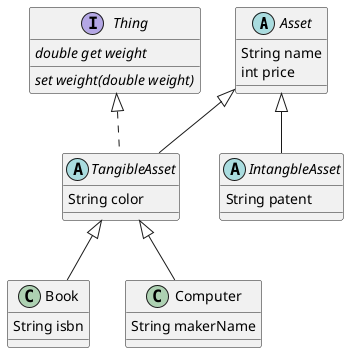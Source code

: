@startuml
'https://plantuml.com/class-diagram

abstract class Asset {
  String name
  int price
}

interface Thing {
  {abstract} double get weight
  {abstract} set weight(double weight)
}

abstract class TangibleAsset extends Asset implements Thing{
  String color
}

abstract class IntangbleAsset extends Asset {
  String patent
}

class Book extends TangibleAsset {
 String isbn
}

class Computer extends TangibleAsset {
 String makerName
}

@enduml